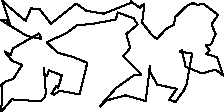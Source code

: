 unitsize(0.001cm);
// 23636.9
draw((1357,1905)--(1533,1780));
draw((1533,1780)--(1838,1732));
draw((1838,1732)--(2318,1925));
draw((2318,1925)--(2312,1949));
draw((2312,1949)--(2469,1838));
draw((2469,1838)--(2552,1909));
draw((2552,1909)--(2513,1572));
draw((2513,1572)--(2687,1353));
draw((2687,1353)--(2773,1286));
draw((2773,1286)--(2933,1459));
draw((2933,1459)--(3078,1541));
draw((3078,1541)--(3092,1668));
draw((3092,1668)--(3314,1881));
draw((3314,1881)--(3409,1917));
draw((3409,1917)--(3499,1885));
draw((3499,1885)--(3586,1909));
draw((3586,1909)--(3853,1712));
draw((3853,1712)--(3736,1542));
draw((3736,1542)--(3808,1375));
draw((3808,1375)--(3729,1188));
draw((3729,1188)--(3635,1174));
draw((3635,1174)--(3704,1082));
draw((3704,1082)--(3646,1018));
draw((3646,1018)--(3835,963));
draw((3835,963)--(3939,640));
draw((3939,640)--(3806,746));
draw((3806,746)--(3564,676));
draw((3564,676)--(3278,799));
draw((3278,799)--(3213,1085));
draw((3213,1085)--(3174,1064));
draw((3174,1064)--(3394,1028));
draw((3394,1028)--(3297,491));
draw((3297,491)--(3249,378));
draw((3249,378)--(3099,173));
draw((3099,173)--(2990,214));
draw((2990,214)--(3124,408));
draw((3124,408)--(2781,478));
draw((2781,478)--(2636,727));
draw((2636,727)--(2650,802));
draw((2650,802)--(2576,189));
draw((2576,189)--(2221,291));
draw((2221,291)--(1868,197));
draw((1868,197)--(1779,90));
draw((1779,90)--(1774,107));
draw((1774,107)--(2049,417));
draw((2049,417)--(2361,640));
draw((2361,640)--(2499,658));
draw((2499,658)--(2178,978));
draw((2178,978)--(2302,1127));
draw((2302,1127)--(2232,1374));
draw((2232,1374)--(2433,1538));
draw((2433,1538)--(2365,1649));
draw((2365,1649)--(2082,1753));
draw((2082,1753)--(2048,1628));
draw((2048,1628)--(1660,1556));
draw((1660,1556)--(1362,1526));
draw((1362,1526)--(1183,1391));
draw((1183,1391)--(826,1226));
draw((826,1226)--(1027,1041));
draw((1027,1041)--(1307,964));
draw((1307,964)--(1544,863));
draw((1544,863)--(1410,307));
draw((1410,307)--(1058,372));
draw((1058,372)--(960,303));
draw((960,303)--(913,317));
draw((913,317)--(1000,457));
draw((1000,457)--(1031,428));
draw((1031,428)--(1097,643));
draw((1097,643)--(868,731));
draw((868,731)--(834,629));
draw((834,629)--(781,671));
draw((781,671)--(779,777));
draw((779,777)--(812,351));
draw((812,351)--(805,272));
draw((805,272)--(721,186));
draw((721,186)--(213,220));
draw((213,220)--(29,6));
draw((29,6)--(40,462));
draw((40,462)--(14,454));
draw((14,454)--(99,536));
draw((99,536)--(242,584));
draw((242,584)--(396,828));
draw((396,828)--(219,898));
draw((219,898)--(86,1065));
draw((86,1065)--(192,1004));
draw((192,1004)--(234,1118));
draw((234,1118)--(693,1383));
draw((693,1383)--(737,1285));
draw((737,1285)--(482,1337));
draw((482,1337)--(22,1617));
draw((22,1617)--(138,1610));
draw((138,1610)--(185,1542));
draw((185,1542)--(43,1957));
draw((43,1957)--(323,1714));
draw((323,1714)--(457,1607));
draw((457,1607)--(554,1825));
draw((554,1825)--(705,1812));
draw((705,1812)--(901,1552));
draw((901,1552)--(1327,1893));
draw((1327,1893)--(1357,1905));

